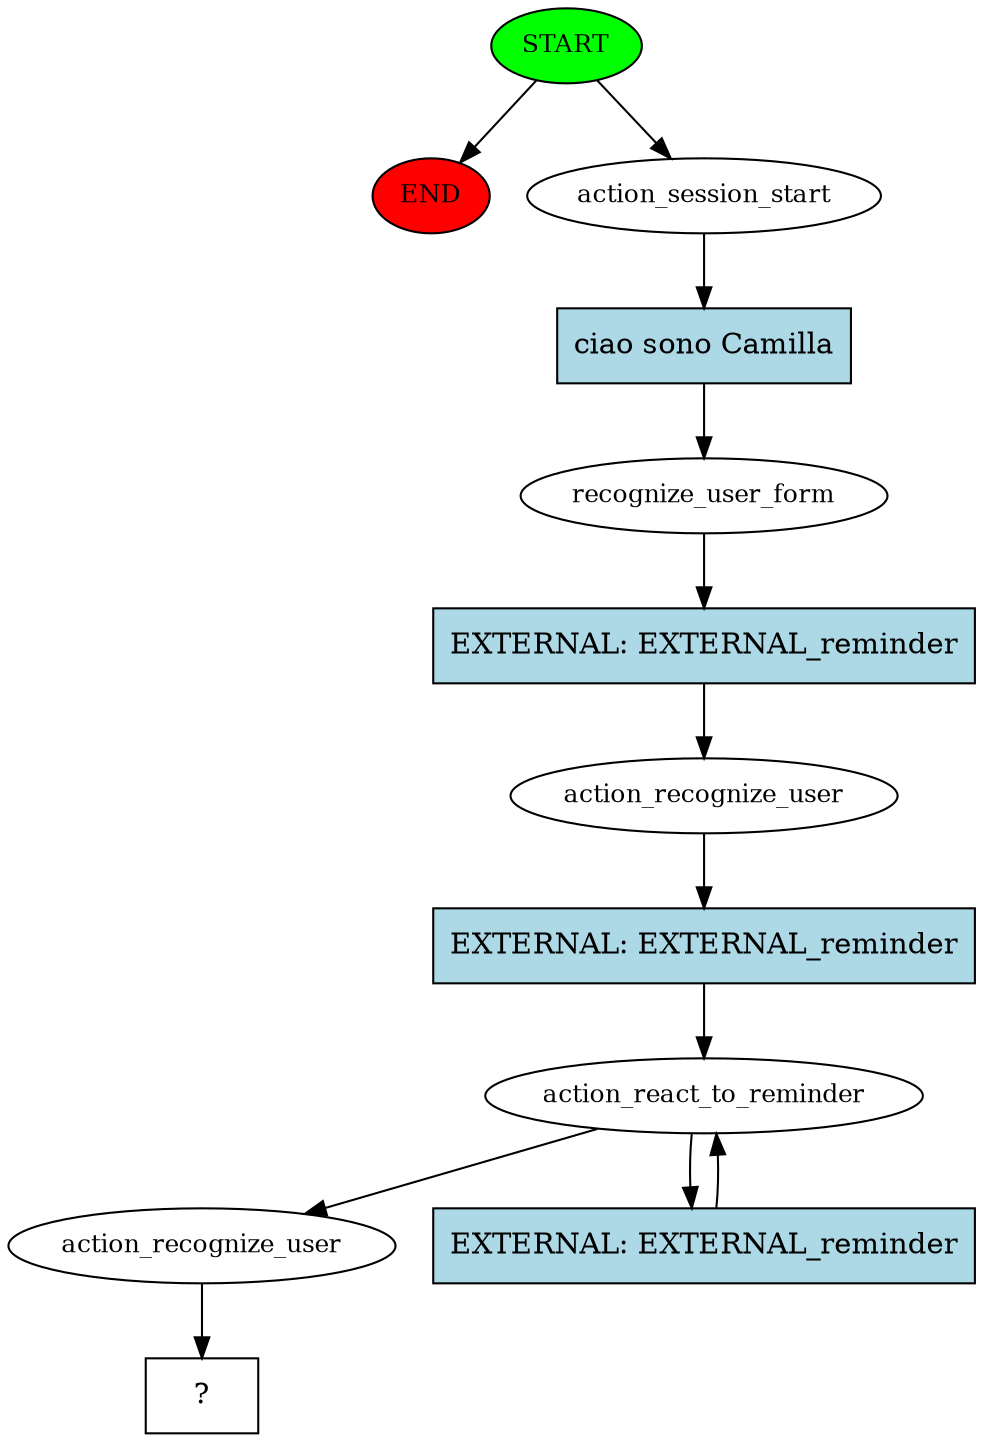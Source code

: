 digraph  {
0 [class="start active", fillcolor=green, fontsize=12, label=START, style=filled];
"-1" [class=end, fillcolor=red, fontsize=12, label=END, style=filled];
1 [class=active, fontsize=12, label=action_session_start];
2 [class=active, fontsize=12, label=recognize_user_form];
3 [class=active, fontsize=12, label=action_recognize_user];
4 [class=active, fontsize=12, label=action_react_to_reminder];
10 [class=active, fontsize=12, label=action_recognize_user];
11 [class="intent dashed active", label="  ?  ", shape=rect];
12 [class="intent active", fillcolor=lightblue, label="ciao sono Camilla", shape=rect, style=filled];
13 [class="intent active", fillcolor=lightblue, label="EXTERNAL: EXTERNAL_reminder", shape=rect, style=filled];
14 [class="intent active", fillcolor=lightblue, label="EXTERNAL: EXTERNAL_reminder", shape=rect, style=filled];
15 [class="intent active", fillcolor=lightblue, label="EXTERNAL: EXTERNAL_reminder", shape=rect, style=filled];
0 -> "-1"  [class="", key=NONE, label=""];
0 -> 1  [class=active, key=NONE, label=""];
1 -> 12  [class=active, key=0];
2 -> 13  [class=active, key=0];
3 -> 14  [class=active, key=0];
4 -> 10  [class=active, key=NONE, label=""];
4 -> 15  [class=active, key=0];
10 -> 11  [class=active, key=NONE, label=""];
12 -> 2  [class=active, key=0];
13 -> 3  [class=active, key=0];
14 -> 4  [class=active, key=0];
15 -> 4  [class=active, key=0];
}
